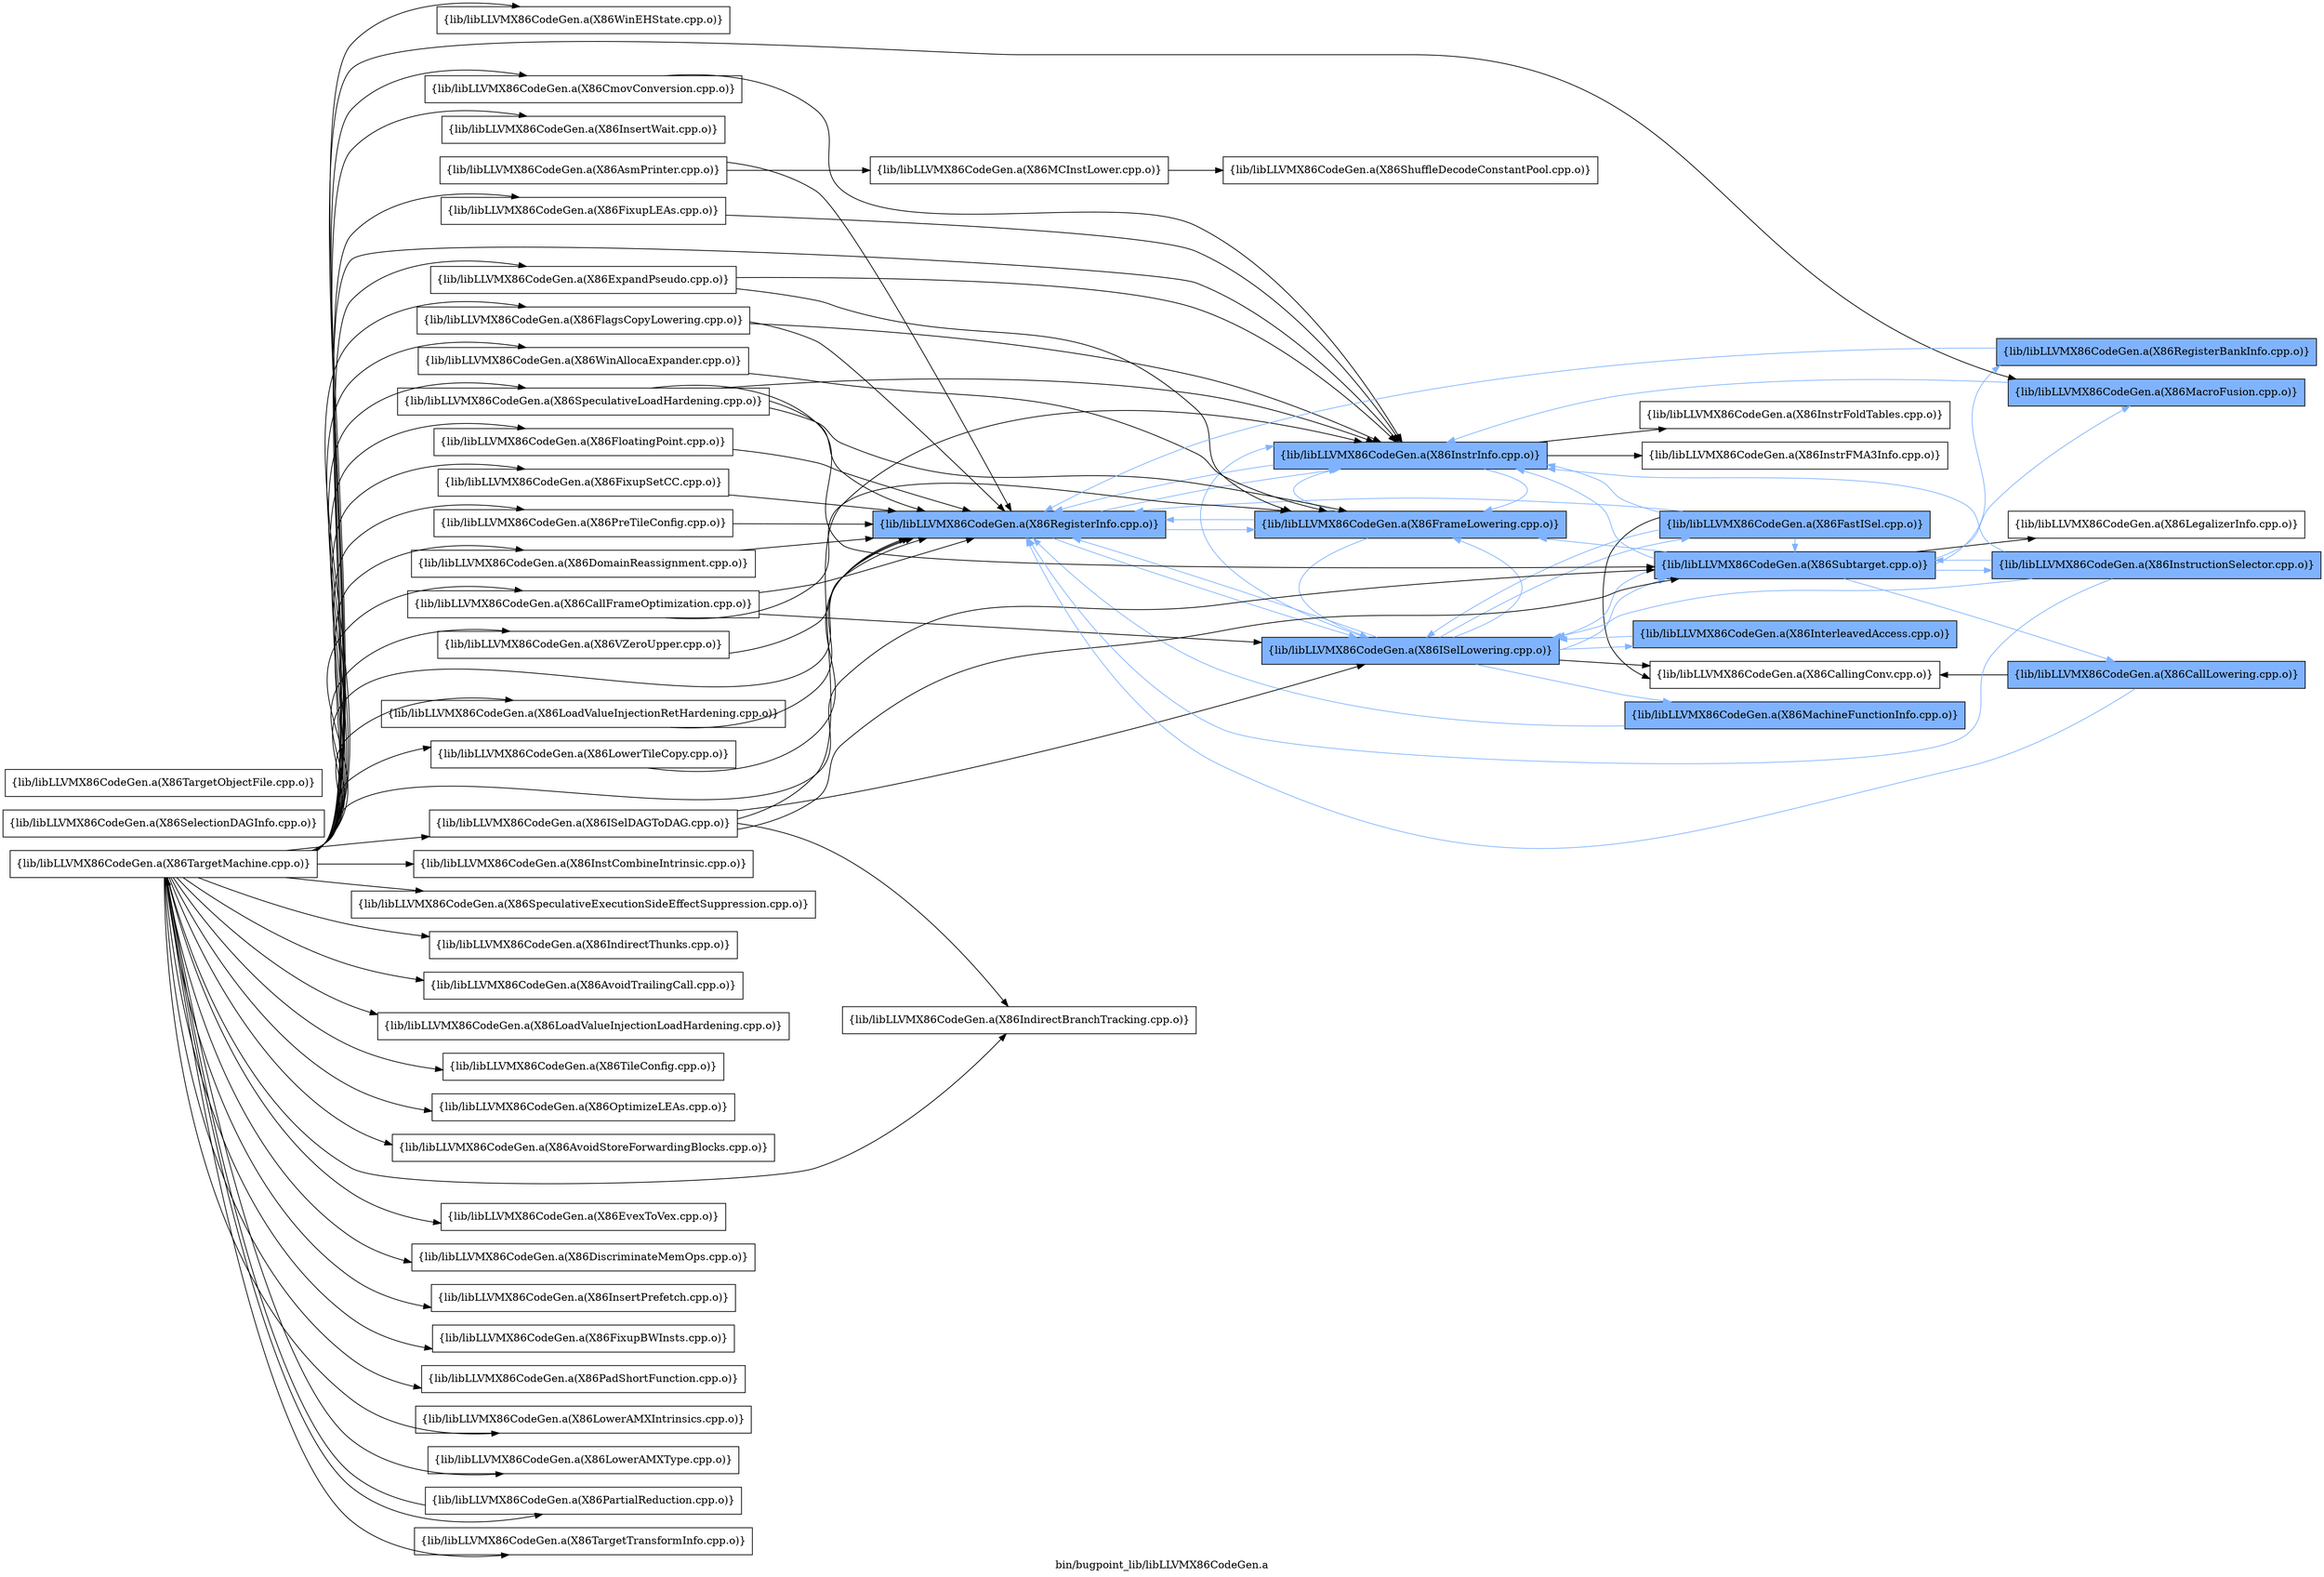 digraph "bin/bugpoint_lib/libLLVMX86CodeGen.a" {
	label="bin/bugpoint_lib/libLLVMX86CodeGen.a";
	rankdir=LR;
	{ rank=same; Node0x5609e2e9a828;  }
	{ rank=same; Node0x5609e2e9f288; Node0x5609e2e9e338;  }
	{ rank=same; Node0x5609e2e8c0e8; Node0x5609e2e9dcf8; Node0x5609e2e9ce48; Node0x5609e2e8df38;  }
	{ rank=same; Node0x5609e2e9eab8; Node0x5609e2e9d528; Node0x5609e2e8d8a8; Node0x5609e2e8ce08; Node0x5609e2e8b508; Node0x5609e2e8ebb8; Node0x5609e2e8d178;  }

	Node0x5609e2e9a828 [shape=record,shape=box,group=0,label="{lib/libLLVMX86CodeGen.a(X86AsmPrinter.cpp.o)}"];
	Node0x5609e2e9a828 -> Node0x5609e2e9f288;
	Node0x5609e2e9a828 -> Node0x5609e2e9e338;
	Node0x5609e2e9bd18 [shape=record,shape=box,group=0,label="{lib/libLLVMX86CodeGen.a(X86TargetMachine.cpp.o)}"];
	Node0x5609e2e9bd18 -> Node0x5609e2e9e338;
	Node0x5609e2e9bd18 -> Node0x5609e2e9ce48;
	Node0x5609e2e9bd18 -> Node0x5609e2e8b508;
	Node0x5609e2e9bd18 -> Node0x5609e2e9c498;
	Node0x5609e2e9bd18 -> Node0x5609e2e9b868;
	Node0x5609e2e9bd18 -> Node0x5609e2e9d848;
	Node0x5609e2e9bd18 -> Node0x5609e2e9d028;
	Node0x5609e2e9bd18 -> Node0x5609e2e9f148;
	Node0x5609e2e9bd18 -> Node0x5609e2e9eb08;
	Node0x5609e2e9bd18 -> Node0x5609e2e9e388;
	Node0x5609e2e9bd18 -> Node0x5609e2e829f8;
	Node0x5609e2e9bd18 -> Node0x5609e2e83178;
	Node0x5609e2e9bd18 -> Node0x5609e2e7ca58;
	Node0x5609e2e9bd18 -> Node0x5609e2e7d7c8;
	Node0x5609e2e9bd18 -> Node0x5609e2e7cd28;
	Node0x5609e2e9bd18 -> Node0x5609e2e80388;
	Node0x5609e2e9bd18 -> Node0x5609e2e80f68;
	Node0x5609e2e9bd18 -> Node0x5609e2e7f488;
	Node0x5609e2e9bd18 -> Node0x5609e2e7edf8;
	Node0x5609e2e9bd18 -> Node0x5609e2e7fa78;
	Node0x5609e2e9bd18 -> Node0x5609e2ea12b8;
	Node0x5609e2e9bd18 -> Node0x5609e2ea19e8;
	Node0x5609e2e9bd18 -> Node0x5609e2ea0cc8;
	Node0x5609e2e9bd18 -> Node0x5609e2e80018;
	Node0x5609e2e9bd18 -> Node0x5609e2e7f898;
	Node0x5609e2e9bd18 -> Node0x5609e2e7fb18;
	Node0x5609e2e9bd18 -> Node0x5609e2e7f3e8;
	Node0x5609e2e9bd18 -> Node0x5609e2e8d948;
	Node0x5609e2e9bd18 -> Node0x5609e2e8cc28;
	Node0x5609e2e9bd18 -> Node0x5609e2e8c9f8;
	Node0x5609e2e9bd18 -> Node0x5609e2e8c638;
	Node0x5609e2e9bd18 -> Node0x5609e2e8b9b8;
	Node0x5609e2e9bd18 -> Node0x5609e2e8b788;
	Node0x5609e2e9bd18 -> Node0x5609e2e8f928;
	Node0x5609e2e9bd18 -> Node0x5609e2e8c8b8;
	Node0x5609e2e9bd18 -> Node0x5609e2e7fb68;
	Node0x5609e2e9bd18 -> Node0x5609e2e7f7a8;
	Node0x5609e2e9bd18 -> Node0x5609e2e7f4d8;
	Node0x5609e2e9bd18 -> Node0x5609e2e81058;
	Node0x5609e2e9f288 [shape=record,shape=box,group=0,label="{lib/libLLVMX86CodeGen.a(X86MCInstLower.cpp.o)}"];
	Node0x5609e2e9f288 -> Node0x5609e2e8c0e8;
	Node0x5609e2e9e338 [shape=record,shape=box,group=1,style=filled,fillcolor="0.600000 0.5 1",label="{lib/libLLVMX86CodeGen.a(X86RegisterInfo.cpp.o)}"];
	Node0x5609e2e9e338 -> Node0x5609e2e9dcf8[color="0.600000 0.5 1"];
	Node0x5609e2e9e338 -> Node0x5609e2e9ce48[color="0.600000 0.5 1"];
	Node0x5609e2e9e338 -> Node0x5609e2e8df38[color="0.600000 0.5 1"];
	Node0x5609e2e8c0e8 [shape=record,shape=box,group=0,label="{lib/libLLVMX86CodeGen.a(X86ShuffleDecodeConstantPool.cpp.o)}"];
	Node0x5609e2e9eab8 [shape=record,shape=box,group=1,style=filled,fillcolor="0.600000 0.5 1",label="{lib/libLLVMX86CodeGen.a(X86MachineFunctionInfo.cpp.o)}"];
	Node0x5609e2e9eab8 -> Node0x5609e2e9e338[color="0.600000 0.5 1"];
	Node0x5609e2e9dcf8 [shape=record,shape=box,group=1,style=filled,fillcolor="0.600000 0.5 1",label="{lib/libLLVMX86CodeGen.a(X86ISelLowering.cpp.o)}"];
	Node0x5609e2e9dcf8 -> Node0x5609e2e9eab8[color="0.600000 0.5 1"];
	Node0x5609e2e9dcf8 -> Node0x5609e2e9e338[color="0.600000 0.5 1"];
	Node0x5609e2e9dcf8 -> Node0x5609e2e9d528[color="0.600000 0.5 1"];
	Node0x5609e2e9dcf8 -> Node0x5609e2e9ce48[color="0.600000 0.5 1"];
	Node0x5609e2e9dcf8 -> Node0x5609e2e8df38[color="0.600000 0.5 1"];
	Node0x5609e2e9dcf8 -> Node0x5609e2e8d8a8;
	Node0x5609e2e9dcf8 -> Node0x5609e2e8ce08[color="0.600000 0.5 1"];
	Node0x5609e2e9dcf8 -> Node0x5609e2e8b508[color="0.600000 0.5 1"];
	Node0x5609e2e9ce48 [shape=record,shape=box,group=1,style=filled,fillcolor="0.600000 0.5 1",label="{lib/libLLVMX86CodeGen.a(X86InstrInfo.cpp.o)}"];
	Node0x5609e2e9ce48 -> Node0x5609e2e9e338[color="0.600000 0.5 1"];
	Node0x5609e2e9ce48 -> Node0x5609e2e8ebb8;
	Node0x5609e2e9ce48 -> Node0x5609e2e8df38[color="0.600000 0.5 1"];
	Node0x5609e2e9ce48 -> Node0x5609e2e8d178;
	Node0x5609e2e8df38 [shape=record,shape=box,group=1,style=filled,fillcolor="0.600000 0.5 1",label="{lib/libLLVMX86CodeGen.a(X86FrameLowering.cpp.o)}"];
	Node0x5609e2e8df38 -> Node0x5609e2e9e338[color="0.600000 0.5 1"];
	Node0x5609e2e8df38 -> Node0x5609e2e9dcf8[color="0.600000 0.5 1"];
	Node0x5609e2e8df38 -> Node0x5609e2e9ce48[color="0.600000 0.5 1"];
	Node0x5609e2e9d528 [shape=record,shape=box,group=1,style=filled,fillcolor="0.600000 0.5 1",label="{lib/libLLVMX86CodeGen.a(X86FastISel.cpp.o)}"];
	Node0x5609e2e9d528 -> Node0x5609e2e9e338[color="0.600000 0.5 1"];
	Node0x5609e2e9d528 -> Node0x5609e2e9dcf8[color="0.600000 0.5 1"];
	Node0x5609e2e9d528 -> Node0x5609e2e9ce48[color="0.600000 0.5 1"];
	Node0x5609e2e9d528 -> Node0x5609e2e8d8a8;
	Node0x5609e2e9d528 -> Node0x5609e2e8b508[color="0.600000 0.5 1"];
	Node0x5609e2e8d8a8 [shape=record,shape=box,group=0,label="{lib/libLLVMX86CodeGen.a(X86CallingConv.cpp.o)}"];
	Node0x5609e2e8ce08 [shape=record,shape=box,group=1,style=filled,fillcolor="0.600000 0.5 1",label="{lib/libLLVMX86CodeGen.a(X86InterleavedAccess.cpp.o)}"];
	Node0x5609e2e8ce08 -> Node0x5609e2e9dcf8[color="0.600000 0.5 1"];
	Node0x5609e2e8b508 [shape=record,shape=box,group=1,style=filled,fillcolor="0.600000 0.5 1",label="{lib/libLLVMX86CodeGen.a(X86Subtarget.cpp.o)}"];
	Node0x5609e2e8b508 -> Node0x5609e2e9dcf8[color="0.600000 0.5 1"];
	Node0x5609e2e8b508 -> Node0x5609e2e9ce48[color="0.600000 0.5 1"];
	Node0x5609e2e8b508 -> Node0x5609e2e8df38[color="0.600000 0.5 1"];
	Node0x5609e2e8b508 -> Node0x5609e2e8ab58[color="0.600000 0.5 1"];
	Node0x5609e2e8b508 -> Node0x5609e2e8a3d8;
	Node0x5609e2e8b508 -> Node0x5609e2e8a568[color="0.600000 0.5 1"];
	Node0x5609e2e8b508 -> Node0x5609e2e9a418[color="0.600000 0.5 1"];
	Node0x5609e2e8b508 -> Node0x5609e2e9c498[color="0.600000 0.5 1"];
	Node0x5609e2e8ebb8 [shape=record,shape=box,group=0,label="{lib/libLLVMX86CodeGen.a(X86InstrFoldTables.cpp.o)}"];
	Node0x5609e2e8d178 [shape=record,shape=box,group=0,label="{lib/libLLVMX86CodeGen.a(X86InstrFMA3Info.cpp.o)}"];
	Node0x5609e2e8ab58 [shape=record,shape=box,group=1,style=filled,fillcolor="0.600000 0.5 1",label="{lib/libLLVMX86CodeGen.a(X86CallLowering.cpp.o)}"];
	Node0x5609e2e8ab58 -> Node0x5609e2e9e338[color="0.600000 0.5 1"];
	Node0x5609e2e8ab58 -> Node0x5609e2e8d8a8;
	Node0x5609e2e8a3d8 [shape=record,shape=box,group=0,label="{lib/libLLVMX86CodeGen.a(X86LegalizerInfo.cpp.o)}"];
	Node0x5609e2e8a568 [shape=record,shape=box,group=1,style=filled,fillcolor="0.600000 0.5 1",label="{lib/libLLVMX86CodeGen.a(X86RegisterBankInfo.cpp.o)}"];
	Node0x5609e2e8a568 -> Node0x5609e2e9e338[color="0.600000 0.5 1"];
	Node0x5609e2e9a418 [shape=record,shape=box,group=1,style=filled,fillcolor="0.600000 0.5 1",label="{lib/libLLVMX86CodeGen.a(X86InstructionSelector.cpp.o)}"];
	Node0x5609e2e9a418 -> Node0x5609e2e9e338[color="0.600000 0.5 1"];
	Node0x5609e2e9a418 -> Node0x5609e2e9dcf8[color="0.600000 0.5 1"];
	Node0x5609e2e9a418 -> Node0x5609e2e9ce48[color="0.600000 0.5 1"];
	Node0x5609e2e9a418 -> Node0x5609e2e8b508[color="0.600000 0.5 1"];
	Node0x5609e2e9c498 [shape=record,shape=box,group=1,style=filled,fillcolor="0.600000 0.5 1",label="{lib/libLLVMX86CodeGen.a(X86MacroFusion.cpp.o)}"];
	Node0x5609e2e9c498 -> Node0x5609e2e9ce48[color="0.600000 0.5 1"];
	Node0x5609e2e8bcd8 [shape=record,shape=box,group=0,label="{lib/libLLVMX86CodeGen.a(X86SelectionDAGInfo.cpp.o)}"];
	Node0x5609e2e9b868 [shape=record,shape=box,group=0,label="{lib/libLLVMX86CodeGen.a(X86InstCombineIntrinsic.cpp.o)}"];
	Node0x5609e2e9d848 [shape=record,shape=box,group=0,label="{lib/libLLVMX86CodeGen.a(X86SpeculativeExecutionSideEffectSuppression.cpp.o)}"];
	Node0x5609e2e9d028 [shape=record,shape=box,group=0,label="{lib/libLLVMX86CodeGen.a(X86IndirectThunks.cpp.o)}"];
	Node0x5609e2e9f148 [shape=record,shape=box,group=0,label="{lib/libLLVMX86CodeGen.a(X86LoadValueInjectionRetHardening.cpp.o)}"];
	Node0x5609e2e9f148 -> Node0x5609e2e9e338;
	Node0x5609e2e9eb08 [shape=record,shape=box,group=0,label="{lib/libLLVMX86CodeGen.a(X86AvoidTrailingCall.cpp.o)}"];
	Node0x5609e2e9e388 [shape=record,shape=box,group=0,label="{lib/libLLVMX86CodeGen.a(X86ExpandPseudo.cpp.o)}"];
	Node0x5609e2e9e388 -> Node0x5609e2e9ce48;
	Node0x5609e2e9e388 -> Node0x5609e2e8df38;
	Node0x5609e2e829f8 [shape=record,shape=box,group=0,label="{lib/libLLVMX86CodeGen.a(X86LowerTileCopy.cpp.o)}"];
	Node0x5609e2e829f8 -> Node0x5609e2e9e338;
	Node0x5609e2e83178 [shape=record,shape=box,group=0,label="{lib/libLLVMX86CodeGen.a(X86FloatingPoint.cpp.o)}"];
	Node0x5609e2e83178 -> Node0x5609e2e9e338;
	Node0x5609e2e7ca58 [shape=record,shape=box,group=0,label="{lib/libLLVMX86CodeGen.a(X86LoadValueInjectionLoadHardening.cpp.o)}"];
	Node0x5609e2e7d7c8 [shape=record,shape=box,group=0,label="{lib/libLLVMX86CodeGen.a(X86TileConfig.cpp.o)}"];
	Node0x5609e2e7cd28 [shape=record,shape=box,group=0,label="{lib/libLLVMX86CodeGen.a(X86SpeculativeLoadHardening.cpp.o)}"];
	Node0x5609e2e7cd28 -> Node0x5609e2e9e338;
	Node0x5609e2e7cd28 -> Node0x5609e2e9ce48;
	Node0x5609e2e7cd28 -> Node0x5609e2e8df38;
	Node0x5609e2e7cd28 -> Node0x5609e2e8b508;
	Node0x5609e2e80388 [shape=record,shape=box,group=0,label="{lib/libLLVMX86CodeGen.a(X86FlagsCopyLowering.cpp.o)}"];
	Node0x5609e2e80388 -> Node0x5609e2e9e338;
	Node0x5609e2e80388 -> Node0x5609e2e9ce48;
	Node0x5609e2e80f68 [shape=record,shape=box,group=0,label="{lib/libLLVMX86CodeGen.a(X86FixupSetCC.cpp.o)}"];
	Node0x5609e2e80f68 -> Node0x5609e2e9e338;
	Node0x5609e2e7f488 [shape=record,shape=box,group=0,label="{lib/libLLVMX86CodeGen.a(X86OptimizeLEAs.cpp.o)}"];
	Node0x5609e2e7edf8 [shape=record,shape=box,group=0,label="{lib/libLLVMX86CodeGen.a(X86CallFrameOptimization.cpp.o)}"];
	Node0x5609e2e7edf8 -> Node0x5609e2e9e338;
	Node0x5609e2e7edf8 -> Node0x5609e2e9dcf8;
	Node0x5609e2e7edf8 -> Node0x5609e2e8df38;
	Node0x5609e2e7fa78 [shape=record,shape=box,group=0,label="{lib/libLLVMX86CodeGen.a(X86AvoidStoreForwardingBlocks.cpp.o)}"];
	Node0x5609e2ea12b8 [shape=record,shape=box,group=0,label="{lib/libLLVMX86CodeGen.a(X86PreTileConfig.cpp.o)}"];
	Node0x5609e2ea12b8 -> Node0x5609e2e9e338;
	Node0x5609e2ea19e8 [shape=record,shape=box,group=0,label="{lib/libLLVMX86CodeGen.a(X86CmovConversion.cpp.o)}"];
	Node0x5609e2ea19e8 -> Node0x5609e2e9ce48;
	Node0x5609e2ea0cc8 [shape=record,shape=box,group=0,label="{lib/libLLVMX86CodeGen.a(X86ISelDAGToDAG.cpp.o)}"];
	Node0x5609e2ea0cc8 -> Node0x5609e2e9dcf8;
	Node0x5609e2ea0cc8 -> Node0x5609e2e9ce48;
	Node0x5609e2ea0cc8 -> Node0x5609e2e8b508;
	Node0x5609e2ea0cc8 -> Node0x5609e2e80018;
	Node0x5609e2e80018 [shape=record,shape=box,group=0,label="{lib/libLLVMX86CodeGen.a(X86IndirectBranchTracking.cpp.o)}"];
	Node0x5609e2e7f898 [shape=record,shape=box,group=0,label="{lib/libLLVMX86CodeGen.a(X86EvexToVex.cpp.o)}"];
	Node0x5609e2e7fb18 [shape=record,shape=box,group=0,label="{lib/libLLVMX86CodeGen.a(X86DiscriminateMemOps.cpp.o)}"];
	Node0x5609e2e7f3e8 [shape=record,shape=box,group=0,label="{lib/libLLVMX86CodeGen.a(X86InsertPrefetch.cpp.o)}"];
	Node0x5609e2e8d948 [shape=record,shape=box,group=0,label="{lib/libLLVMX86CodeGen.a(X86FixupBWInsts.cpp.o)}"];
	Node0x5609e2e8cc28 [shape=record,shape=box,group=0,label="{lib/libLLVMX86CodeGen.a(X86PadShortFunction.cpp.o)}"];
	Node0x5609e2e8c9f8 [shape=record,shape=box,group=0,label="{lib/libLLVMX86CodeGen.a(X86FixupLEAs.cpp.o)}"];
	Node0x5609e2e8c9f8 -> Node0x5609e2e9ce48;
	Node0x5609e2e8c638 [shape=record,shape=box,group=0,label="{lib/libLLVMX86CodeGen.a(X86LowerAMXIntrinsics.cpp.o)}"];
	Node0x5609e2e8b9b8 [shape=record,shape=box,group=0,label="{lib/libLLVMX86CodeGen.a(X86LowerAMXType.cpp.o)}"];
	Node0x5609e2e8b788 [shape=record,shape=box,group=0,label="{lib/libLLVMX86CodeGen.a(X86DomainReassignment.cpp.o)}"];
	Node0x5609e2e8b788 -> Node0x5609e2e9e338;
	Node0x5609e2e8f928 [shape=record,shape=box,group=0,label="{lib/libLLVMX86CodeGen.a(X86PartialReduction.cpp.o)}"];
	Node0x5609e2e8f928 -> Node0x5609e2e9bd18;
	Node0x5609e2e8c8b8 [shape=record,shape=box,group=0,label="{lib/libLLVMX86CodeGen.a(X86TargetTransformInfo.cpp.o)}"];
	Node0x5609e2e7fb68 [shape=record,shape=box,group=0,label="{lib/libLLVMX86CodeGen.a(X86VZeroUpper.cpp.o)}"];
	Node0x5609e2e7fb68 -> Node0x5609e2e9e338;
	Node0x5609e2e7f7a8 [shape=record,shape=box,group=0,label="{lib/libLLVMX86CodeGen.a(X86WinAllocaExpander.cpp.o)}"];
	Node0x5609e2e7f7a8 -> Node0x5609e2e8df38;
	Node0x5609e2e7f4d8 [shape=record,shape=box,group=0,label="{lib/libLLVMX86CodeGen.a(X86WinEHState.cpp.o)}"];
	Node0x5609e2e81058 [shape=record,shape=box,group=0,label="{lib/libLLVMX86CodeGen.a(X86InsertWait.cpp.o)}"];
	Node0x5609e2e8da88 [shape=record,shape=box,group=0,label="{lib/libLLVMX86CodeGen.a(X86TargetObjectFile.cpp.o)}"];
}
